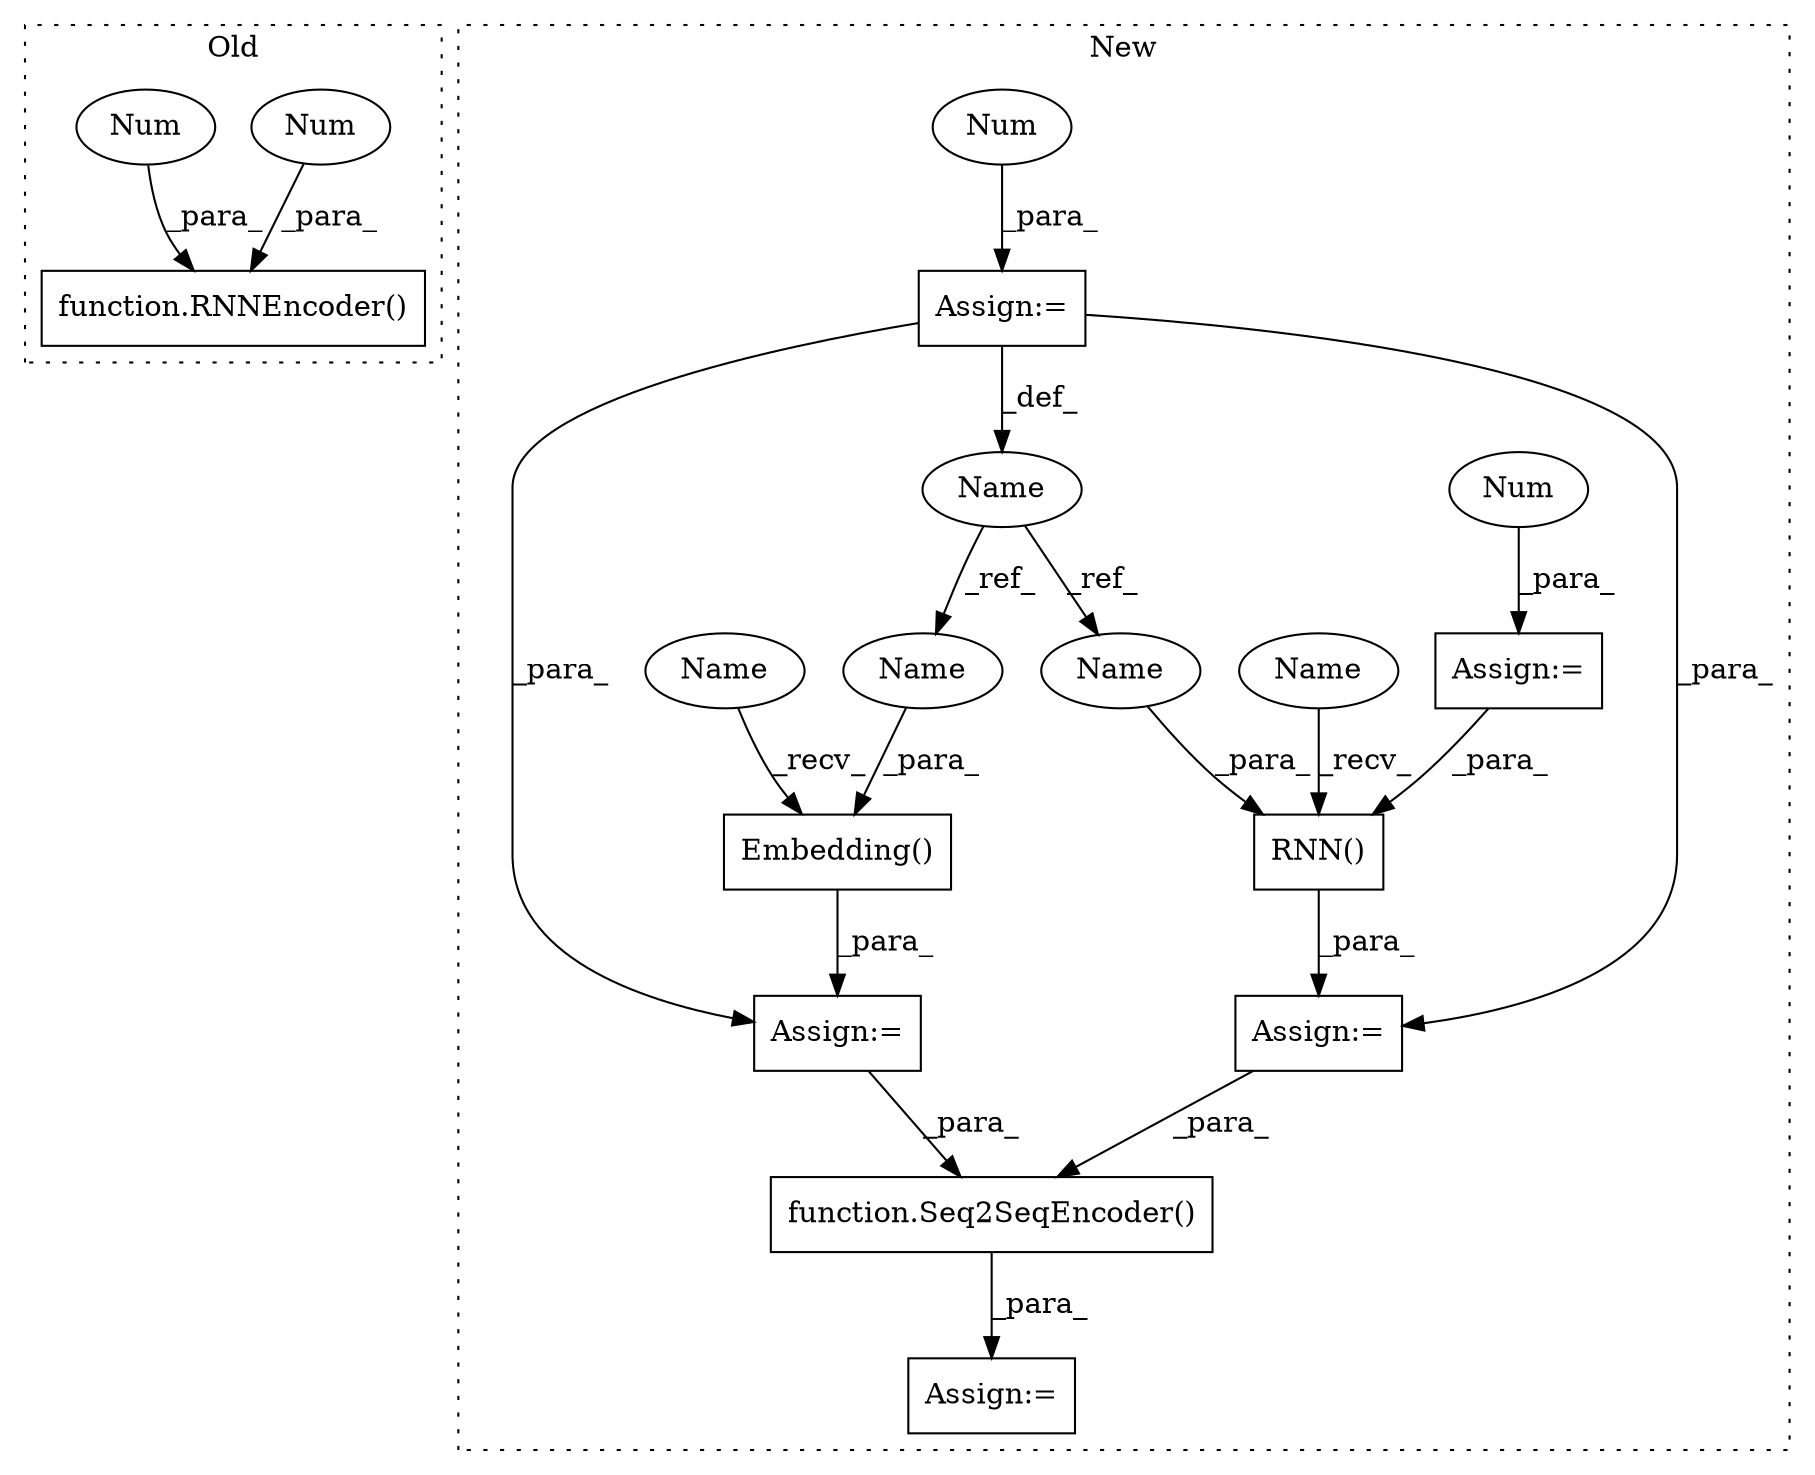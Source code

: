 digraph G {
subgraph cluster0 {
1 [label="function.RNNEncoder()" a="75" s="1854,1877" l="11,97" shape="box"];
6 [label="Num" a="76" s="1875" l="2" shape="ellipse"];
7 [label="Num" a="76" s="1871" l="2" shape="ellipse"];
label = "Old";
style="dotted";
}
subgraph cluster1 {
2 [label="function.Seq2SeqEncoder()" a="75" s="2682,2711" l="15,1" shape="box"];
3 [label="Embedding()" a="75" s="2437,2476" l="13,1" shape="box"];
4 [label="RNN()" a="75" s="2493,2527" l="7,129" shape="box"];
5 [label="Name" a="87" s="2267" l="14" shape="ellipse"];
8 [label="Assign:=" a="68" s="2307" l="3" shape="box"];
9 [label="Num" a="76" s="2310" l="2" shape="ellipse"];
10 [label="Assign:=" a="68" s="2679" l="3" shape="box"];
11 [label="Assign:=" a="68" s="2434" l="3" shape="box"];
12 [label="Assign:=" a="68" s="2490" l="3" shape="box"];
13 [label="Assign:=" a="68" s="2281" l="3" shape="box"];
14 [label="Num" a="76" s="2284" l="2" shape="ellipse"];
15 [label="Name" a="87" s="2500" l="14" shape="ellipse"];
16 [label="Name" a="87" s="2462" l="14" shape="ellipse"];
17 [label="Name" a="87" s="2437" l="2" shape="ellipse"];
18 [label="Name" a="87" s="2493" l="2" shape="ellipse"];
label = "New";
style="dotted";
}
2 -> 10 [label="_para_"];
3 -> 11 [label="_para_"];
4 -> 12 [label="_para_"];
5 -> 15 [label="_ref_"];
5 -> 16 [label="_ref_"];
6 -> 1 [label="_para_"];
7 -> 1 [label="_para_"];
8 -> 4 [label="_para_"];
9 -> 8 [label="_para_"];
11 -> 2 [label="_para_"];
12 -> 2 [label="_para_"];
13 -> 12 [label="_para_"];
13 -> 5 [label="_def_"];
13 -> 11 [label="_para_"];
14 -> 13 [label="_para_"];
15 -> 4 [label="_para_"];
16 -> 3 [label="_para_"];
17 -> 3 [label="_recv_"];
18 -> 4 [label="_recv_"];
}